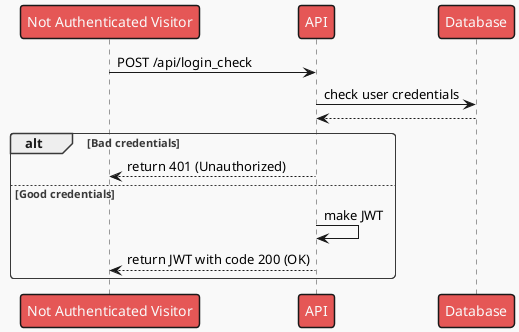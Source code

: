 @startuml

!theme mars

Visitor as "Not Authenticated Visitor" -> API : POST /api/login_check

API -> Database : check user credentials
Database --> API
alt Bad credentials
    API --> Visitor : return 401 (Unauthorized)
else Good credentials
    API -> API : make JWT
    API --> Visitor : return JWT with code 200 (OK)
end
@enduml